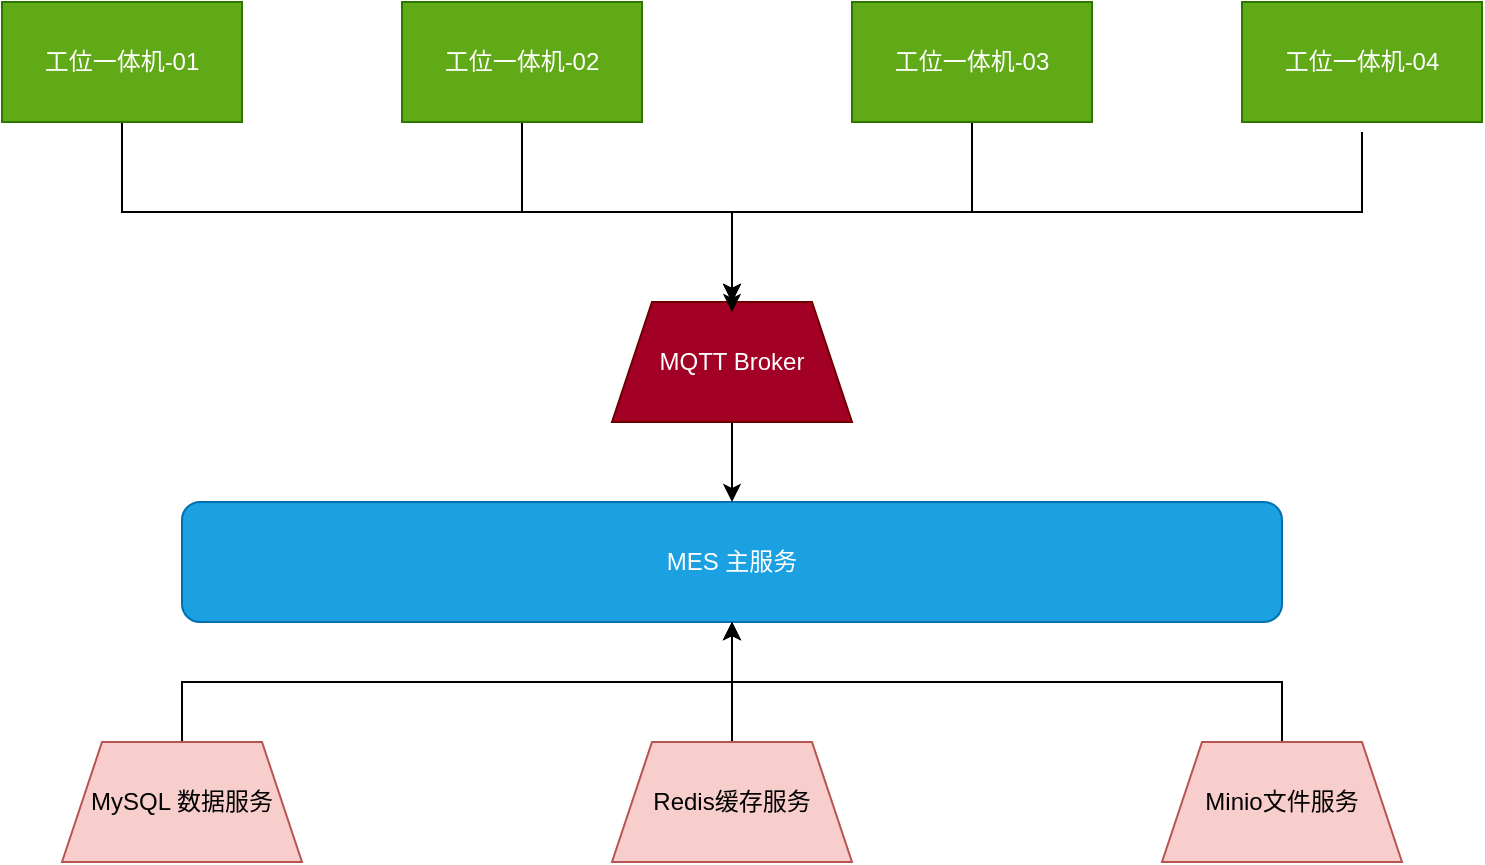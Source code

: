 <mxfile version="16.6.5" type="github">
  <diagram id="Yw2JMVggin_V3PLSZ188" name="Page-1">
    <mxGraphModel dx="1038" dy="536" grid="1" gridSize="10" guides="1" tooltips="1" connect="1" arrows="1" fold="1" page="1" pageScale="1" pageWidth="827" pageHeight="1169" math="0" shadow="0">
      <root>
        <mxCell id="0" />
        <mxCell id="1" parent="0" />
        <mxCell id="HPY1EL33RM45TxH1_8nU-1" value="MES 主服务" style="rounded=1;whiteSpace=wrap;html=1;fillColor=#1ba1e2;fontColor=#ffffff;strokeColor=#006EAF;" parent="1" vertex="1">
          <mxGeometry x="160" y="310" width="550" height="60" as="geometry" />
        </mxCell>
        <mxCell id="hAIoZ5YtyRnOAtvdXItw-1" style="edgeStyle=orthogonalEdgeStyle;rounded=0;orthogonalLoop=1;jettySize=auto;html=1;" edge="1" parent="1" source="HPY1EL33RM45TxH1_8nU-2" target="HPY1EL33RM45TxH1_8nU-1">
          <mxGeometry relative="1" as="geometry" />
        </mxCell>
        <mxCell id="HPY1EL33RM45TxH1_8nU-2" value="MySQL 数据服务" style="shape=trapezoid;perimeter=trapezoidPerimeter;whiteSpace=wrap;html=1;fixedSize=1;fillColor=#f8cecc;strokeColor=#b85450;" parent="1" vertex="1">
          <mxGeometry x="100" y="430" width="120" height="60" as="geometry" />
        </mxCell>
        <mxCell id="hAIoZ5YtyRnOAtvdXItw-5" style="edgeStyle=orthogonalEdgeStyle;rounded=0;orthogonalLoop=1;jettySize=auto;html=1;entryX=0.5;entryY=0;entryDx=0;entryDy=0;" edge="1" parent="1" source="HPY1EL33RM45TxH1_8nU-3" target="HPY1EL33RM45TxH1_8nU-1">
          <mxGeometry relative="1" as="geometry" />
        </mxCell>
        <mxCell id="HPY1EL33RM45TxH1_8nU-3" value="MQTT Broker" style="shape=trapezoid;perimeter=trapezoidPerimeter;whiteSpace=wrap;html=1;fixedSize=1;rotation=0;fillColor=#a20025;strokeColor=#6F0000;fontColor=#ffffff;" parent="1" vertex="1">
          <mxGeometry x="375" y="210" width="120" height="60" as="geometry" />
        </mxCell>
        <mxCell id="hAIoZ5YtyRnOAtvdXItw-2" style="edgeStyle=orthogonalEdgeStyle;rounded=0;orthogonalLoop=1;jettySize=auto;html=1;entryX=0.5;entryY=1;entryDx=0;entryDy=0;" edge="1" parent="1" source="HPY1EL33RM45TxH1_8nU-4" target="HPY1EL33RM45TxH1_8nU-1">
          <mxGeometry relative="1" as="geometry" />
        </mxCell>
        <mxCell id="HPY1EL33RM45TxH1_8nU-4" value="Redis缓存服务" style="shape=trapezoid;perimeter=trapezoidPerimeter;whiteSpace=wrap;html=1;fixedSize=1;fillColor=#f8cecc;strokeColor=#b85450;" parent="1" vertex="1">
          <mxGeometry x="375" y="430" width="120" height="60" as="geometry" />
        </mxCell>
        <mxCell id="hAIoZ5YtyRnOAtvdXItw-3" style="edgeStyle=orthogonalEdgeStyle;rounded=0;orthogonalLoop=1;jettySize=auto;html=1;entryX=0.5;entryY=1;entryDx=0;entryDy=0;" edge="1" parent="1" source="HPY1EL33RM45TxH1_8nU-5" target="HPY1EL33RM45TxH1_8nU-1">
          <mxGeometry relative="1" as="geometry" />
        </mxCell>
        <mxCell id="HPY1EL33RM45TxH1_8nU-5" value="Minio文件服务" style="shape=trapezoid;perimeter=trapezoidPerimeter;whiteSpace=wrap;html=1;fixedSize=1;fillColor=#f8cecc;strokeColor=#b85450;" parent="1" vertex="1">
          <mxGeometry x="650" y="430" width="120" height="60" as="geometry" />
        </mxCell>
        <mxCell id="hAIoZ5YtyRnOAtvdXItw-6" style="edgeStyle=orthogonalEdgeStyle;rounded=0;orthogonalLoop=1;jettySize=auto;html=1;exitX=0.5;exitY=1;exitDx=0;exitDy=0;entryX=0.5;entryY=0;entryDx=0;entryDy=0;" edge="1" parent="1" source="HPY1EL33RM45TxH1_8nU-7" target="HPY1EL33RM45TxH1_8nU-3">
          <mxGeometry relative="1" as="geometry" />
        </mxCell>
        <mxCell id="HPY1EL33RM45TxH1_8nU-7" value="工位一体机-01" style="rounded=0;whiteSpace=wrap;html=1;fillColor=#60a917;fontColor=#ffffff;strokeColor=#2D7600;" parent="1" vertex="1">
          <mxGeometry x="70" y="60" width="120" height="60" as="geometry" />
        </mxCell>
        <mxCell id="hAIoZ5YtyRnOAtvdXItw-7" style="edgeStyle=orthogonalEdgeStyle;rounded=0;orthogonalLoop=1;jettySize=auto;html=1;exitX=0.5;exitY=1;exitDx=0;exitDy=0;entryX=0.5;entryY=0;entryDx=0;entryDy=0;" edge="1" parent="1" source="HPY1EL33RM45TxH1_8nU-8" target="HPY1EL33RM45TxH1_8nU-3">
          <mxGeometry relative="1" as="geometry" />
        </mxCell>
        <mxCell id="HPY1EL33RM45TxH1_8nU-8" value="工位一体机-02" style="rounded=0;whiteSpace=wrap;html=1;fillColor=#60a917;fontColor=#ffffff;strokeColor=#2D7600;" parent="1" vertex="1">
          <mxGeometry x="270" y="60" width="120" height="60" as="geometry" />
        </mxCell>
        <mxCell id="hAIoZ5YtyRnOAtvdXItw-9" style="edgeStyle=orthogonalEdgeStyle;rounded=0;orthogonalLoop=1;jettySize=auto;html=1;entryX=0.5;entryY=0;entryDx=0;entryDy=0;" edge="1" parent="1" source="HPY1EL33RM45TxH1_8nU-9" target="HPY1EL33RM45TxH1_8nU-3">
          <mxGeometry relative="1" as="geometry" />
        </mxCell>
        <mxCell id="HPY1EL33RM45TxH1_8nU-9" value="工位一体机-03" style="rounded=0;whiteSpace=wrap;html=1;fillColor=#60a917;fontColor=#ffffff;strokeColor=#2D7600;" parent="1" vertex="1">
          <mxGeometry x="495" y="60" width="120" height="60" as="geometry" />
        </mxCell>
        <mxCell id="hAIoZ5YtyRnOAtvdXItw-10" style="edgeStyle=orthogonalEdgeStyle;rounded=0;orthogonalLoop=1;jettySize=auto;html=1;entryX=0.5;entryY=0;entryDx=0;entryDy=0;" edge="1" parent="1">
          <mxGeometry relative="1" as="geometry">
            <mxPoint x="750" y="125" as="sourcePoint" />
            <mxPoint x="435" y="215" as="targetPoint" />
            <Array as="points">
              <mxPoint x="750" y="165" />
              <mxPoint x="435" y="165" />
            </Array>
          </mxGeometry>
        </mxCell>
        <mxCell id="HPY1EL33RM45TxH1_8nU-10" value="工位一体机-04" style="rounded=0;whiteSpace=wrap;html=1;fillColor=#60a917;fontColor=#ffffff;strokeColor=#2D7600;" parent="1" vertex="1">
          <mxGeometry x="690" y="60" width="120" height="60" as="geometry" />
        </mxCell>
      </root>
    </mxGraphModel>
  </diagram>
</mxfile>
